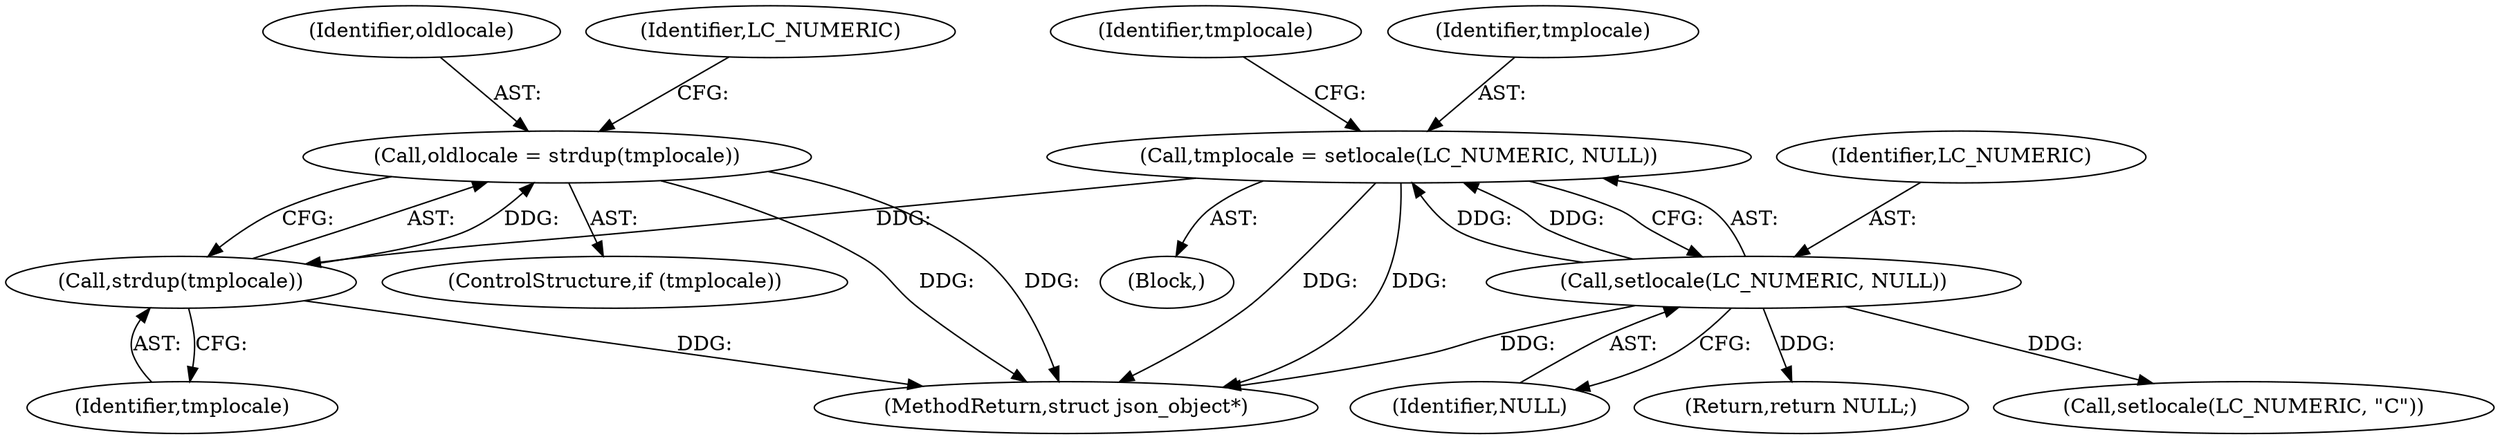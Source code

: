 digraph "0_json-c_64e36901a0614bf64a19bc3396469c66dcd0b015@API" {
"1000151" [label="(Call,oldlocale = strdup(tmplocale))"];
"1000153" [label="(Call,strdup(tmplocale))"];
"1000144" [label="(Call,tmplocale = setlocale(LC_NUMERIC, NULL))"];
"1000146" [label="(Call,setlocale(LC_NUMERIC, NULL))"];
"1000144" [label="(Call,tmplocale = setlocale(LC_NUMERIC, NULL))"];
"1000148" [label="(Identifier,NULL)"];
"1000152" [label="(Identifier,oldlocale)"];
"1000150" [label="(Identifier,tmplocale)"];
"1000156" [label="(Identifier,LC_NUMERIC)"];
"1000189" [label="(Return,return NULL;)"];
"1000145" [label="(Identifier,tmplocale)"];
"1000191" [label="(MethodReturn,struct json_object*)"];
"1000147" [label="(Identifier,LC_NUMERIC)"];
"1000146" [label="(Call,setlocale(LC_NUMERIC, NULL))"];
"1000153" [label="(Call,strdup(tmplocale))"];
"1000151" [label="(Call,oldlocale = strdup(tmplocale))"];
"1000149" [label="(ControlStructure,if (tmplocale))"];
"1000130" [label="(Block,)"];
"1000155" [label="(Call,setlocale(LC_NUMERIC, \"C\"))"];
"1000154" [label="(Identifier,tmplocale)"];
"1000151" -> "1000149"  [label="AST: "];
"1000151" -> "1000153"  [label="CFG: "];
"1000152" -> "1000151"  [label="AST: "];
"1000153" -> "1000151"  [label="AST: "];
"1000156" -> "1000151"  [label="CFG: "];
"1000151" -> "1000191"  [label="DDG: "];
"1000151" -> "1000191"  [label="DDG: "];
"1000153" -> "1000151"  [label="DDG: "];
"1000153" -> "1000154"  [label="CFG: "];
"1000154" -> "1000153"  [label="AST: "];
"1000153" -> "1000191"  [label="DDG: "];
"1000144" -> "1000153"  [label="DDG: "];
"1000144" -> "1000130"  [label="AST: "];
"1000144" -> "1000146"  [label="CFG: "];
"1000145" -> "1000144"  [label="AST: "];
"1000146" -> "1000144"  [label="AST: "];
"1000150" -> "1000144"  [label="CFG: "];
"1000144" -> "1000191"  [label="DDG: "];
"1000144" -> "1000191"  [label="DDG: "];
"1000146" -> "1000144"  [label="DDG: "];
"1000146" -> "1000144"  [label="DDG: "];
"1000146" -> "1000148"  [label="CFG: "];
"1000147" -> "1000146"  [label="AST: "];
"1000148" -> "1000146"  [label="AST: "];
"1000146" -> "1000191"  [label="DDG: "];
"1000146" -> "1000155"  [label="DDG: "];
"1000146" -> "1000189"  [label="DDG: "];
}
